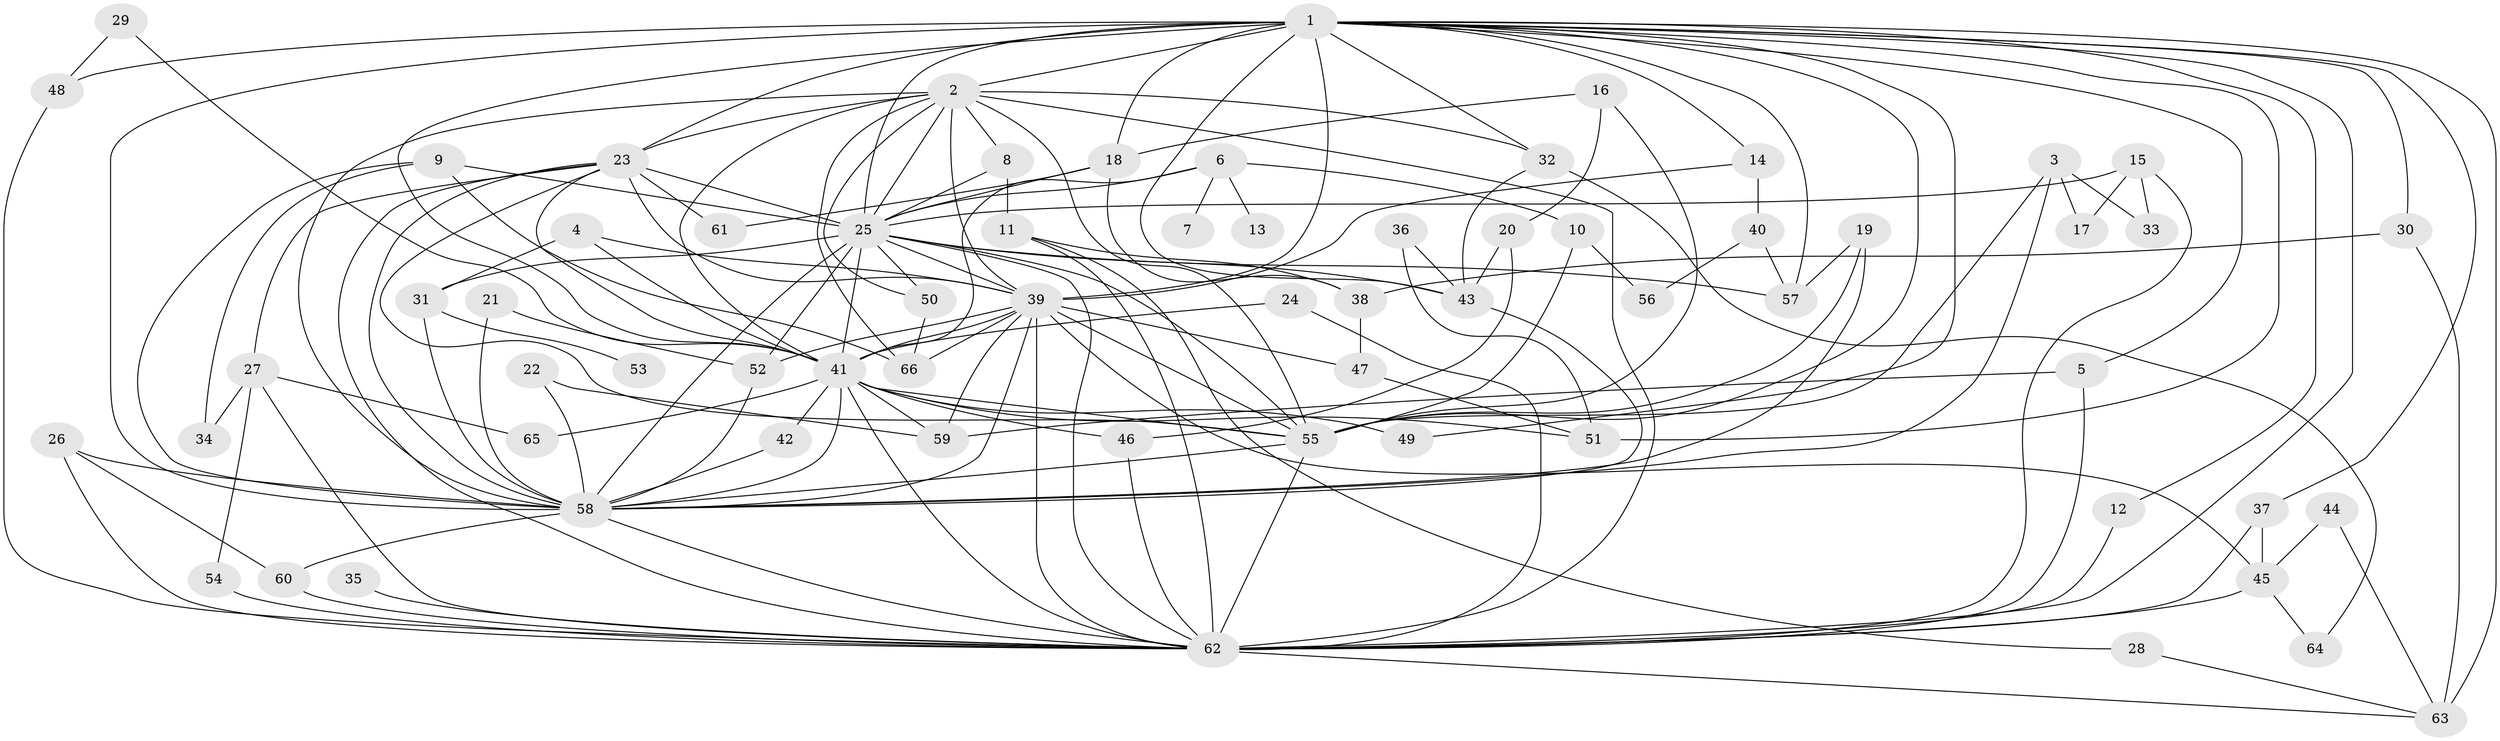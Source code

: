 // original degree distribution, {21: 0.043010752688172046, 14: 0.010752688172043012, 18: 0.010752688172043012, 13: 0.021505376344086023, 17: 0.010752688172043012, 28: 0.010752688172043012, 4: 0.11827956989247312, 3: 0.21505376344086022, 6: 0.043010752688172046, 7: 0.010752688172043012, 2: 0.4838709677419355, 5: 0.021505376344086023}
// Generated by graph-tools (version 1.1) at 2025/36/03/04/25 23:36:31]
// undirected, 66 vertices, 159 edges
graph export_dot {
  node [color=gray90,style=filled];
  1;
  2;
  3;
  4;
  5;
  6;
  7;
  8;
  9;
  10;
  11;
  12;
  13;
  14;
  15;
  16;
  17;
  18;
  19;
  20;
  21;
  22;
  23;
  24;
  25;
  26;
  27;
  28;
  29;
  30;
  31;
  32;
  33;
  34;
  35;
  36;
  37;
  38;
  39;
  40;
  41;
  42;
  43;
  44;
  45;
  46;
  47;
  48;
  49;
  50;
  51;
  52;
  53;
  54;
  55;
  56;
  57;
  58;
  59;
  60;
  61;
  62;
  63;
  64;
  65;
  66;
  1 -- 2 [weight=2.0];
  1 -- 5 [weight=1.0];
  1 -- 12 [weight=1.0];
  1 -- 14 [weight=1.0];
  1 -- 18 [weight=2.0];
  1 -- 23 [weight=2.0];
  1 -- 25 [weight=3.0];
  1 -- 30 [weight=1.0];
  1 -- 32 [weight=1.0];
  1 -- 37 [weight=1.0];
  1 -- 39 [weight=2.0];
  1 -- 41 [weight=3.0];
  1 -- 43 [weight=1.0];
  1 -- 48 [weight=2.0];
  1 -- 49 [weight=1.0];
  1 -- 51 [weight=2.0];
  1 -- 55 [weight=2.0];
  1 -- 57 [weight=1.0];
  1 -- 58 [weight=3.0];
  1 -- 62 [weight=3.0];
  1 -- 63 [weight=2.0];
  2 -- 8 [weight=1.0];
  2 -- 23 [weight=1.0];
  2 -- 25 [weight=1.0];
  2 -- 32 [weight=1.0];
  2 -- 39 [weight=1.0];
  2 -- 41 [weight=1.0];
  2 -- 50 [weight=1.0];
  2 -- 55 [weight=1.0];
  2 -- 58 [weight=1.0];
  2 -- 62 [weight=1.0];
  2 -- 66 [weight=1.0];
  3 -- 17 [weight=1.0];
  3 -- 33 [weight=1.0];
  3 -- 55 [weight=1.0];
  3 -- 58 [weight=1.0];
  4 -- 31 [weight=1.0];
  4 -- 39 [weight=1.0];
  4 -- 41 [weight=1.0];
  5 -- 59 [weight=1.0];
  5 -- 62 [weight=1.0];
  6 -- 7 [weight=1.0];
  6 -- 10 [weight=1.0];
  6 -- 13 [weight=1.0];
  6 -- 25 [weight=1.0];
  6 -- 41 [weight=1.0];
  8 -- 11 [weight=1.0];
  8 -- 25 [weight=1.0];
  9 -- 25 [weight=1.0];
  9 -- 34 [weight=1.0];
  9 -- 58 [weight=1.0];
  9 -- 66 [weight=1.0];
  10 -- 55 [weight=1.0];
  10 -- 56 [weight=1.0];
  11 -- 28 [weight=1.0];
  11 -- 38 [weight=1.0];
  11 -- 62 [weight=1.0];
  12 -- 62 [weight=1.0];
  14 -- 39 [weight=1.0];
  14 -- 40 [weight=1.0];
  15 -- 17 [weight=1.0];
  15 -- 25 [weight=1.0];
  15 -- 33 [weight=1.0];
  15 -- 62 [weight=1.0];
  16 -- 18 [weight=1.0];
  16 -- 20 [weight=1.0];
  16 -- 55 [weight=1.0];
  18 -- 25 [weight=1.0];
  18 -- 38 [weight=1.0];
  18 -- 61 [weight=1.0];
  19 -- 55 [weight=1.0];
  19 -- 57 [weight=1.0];
  19 -- 58 [weight=1.0];
  20 -- 43 [weight=1.0];
  20 -- 46 [weight=1.0];
  21 -- 52 [weight=1.0];
  21 -- 58 [weight=1.0];
  22 -- 58 [weight=1.0];
  22 -- 59 [weight=1.0];
  23 -- 25 [weight=2.0];
  23 -- 27 [weight=1.0];
  23 -- 39 [weight=2.0];
  23 -- 41 [weight=1.0];
  23 -- 55 [weight=1.0];
  23 -- 58 [weight=1.0];
  23 -- 61 [weight=1.0];
  23 -- 62 [weight=1.0];
  24 -- 41 [weight=1.0];
  24 -- 62 [weight=1.0];
  25 -- 31 [weight=1.0];
  25 -- 39 [weight=1.0];
  25 -- 41 [weight=1.0];
  25 -- 43 [weight=1.0];
  25 -- 50 [weight=1.0];
  25 -- 52 [weight=1.0];
  25 -- 55 [weight=1.0];
  25 -- 57 [weight=1.0];
  25 -- 58 [weight=1.0];
  25 -- 62 [weight=1.0];
  26 -- 58 [weight=1.0];
  26 -- 60 [weight=1.0];
  26 -- 62 [weight=1.0];
  27 -- 34 [weight=1.0];
  27 -- 54 [weight=1.0];
  27 -- 62 [weight=1.0];
  27 -- 65 [weight=1.0];
  28 -- 63 [weight=1.0];
  29 -- 41 [weight=1.0];
  29 -- 48 [weight=1.0];
  30 -- 38 [weight=1.0];
  30 -- 63 [weight=1.0];
  31 -- 53 [weight=2.0];
  31 -- 58 [weight=1.0];
  32 -- 43 [weight=1.0];
  32 -- 64 [weight=1.0];
  35 -- 62 [weight=1.0];
  36 -- 43 [weight=1.0];
  36 -- 51 [weight=1.0];
  37 -- 45 [weight=1.0];
  37 -- 62 [weight=2.0];
  38 -- 47 [weight=1.0];
  39 -- 41 [weight=1.0];
  39 -- 45 [weight=1.0];
  39 -- 47 [weight=1.0];
  39 -- 52 [weight=1.0];
  39 -- 55 [weight=1.0];
  39 -- 58 [weight=1.0];
  39 -- 59 [weight=1.0];
  39 -- 62 [weight=1.0];
  39 -- 66 [weight=1.0];
  40 -- 56 [weight=1.0];
  40 -- 57 [weight=1.0];
  41 -- 42 [weight=1.0];
  41 -- 46 [weight=1.0];
  41 -- 49 [weight=1.0];
  41 -- 51 [weight=1.0];
  41 -- 55 [weight=2.0];
  41 -- 58 [weight=1.0];
  41 -- 59 [weight=1.0];
  41 -- 62 [weight=1.0];
  41 -- 65 [weight=1.0];
  42 -- 58 [weight=1.0];
  43 -- 58 [weight=1.0];
  44 -- 45 [weight=1.0];
  44 -- 63 [weight=1.0];
  45 -- 62 [weight=1.0];
  45 -- 64 [weight=1.0];
  46 -- 62 [weight=1.0];
  47 -- 51 [weight=1.0];
  48 -- 62 [weight=1.0];
  50 -- 66 [weight=1.0];
  52 -- 58 [weight=1.0];
  54 -- 62 [weight=1.0];
  55 -- 58 [weight=1.0];
  55 -- 62 [weight=1.0];
  58 -- 60 [weight=1.0];
  58 -- 62 [weight=1.0];
  60 -- 62 [weight=1.0];
  62 -- 63 [weight=1.0];
}
